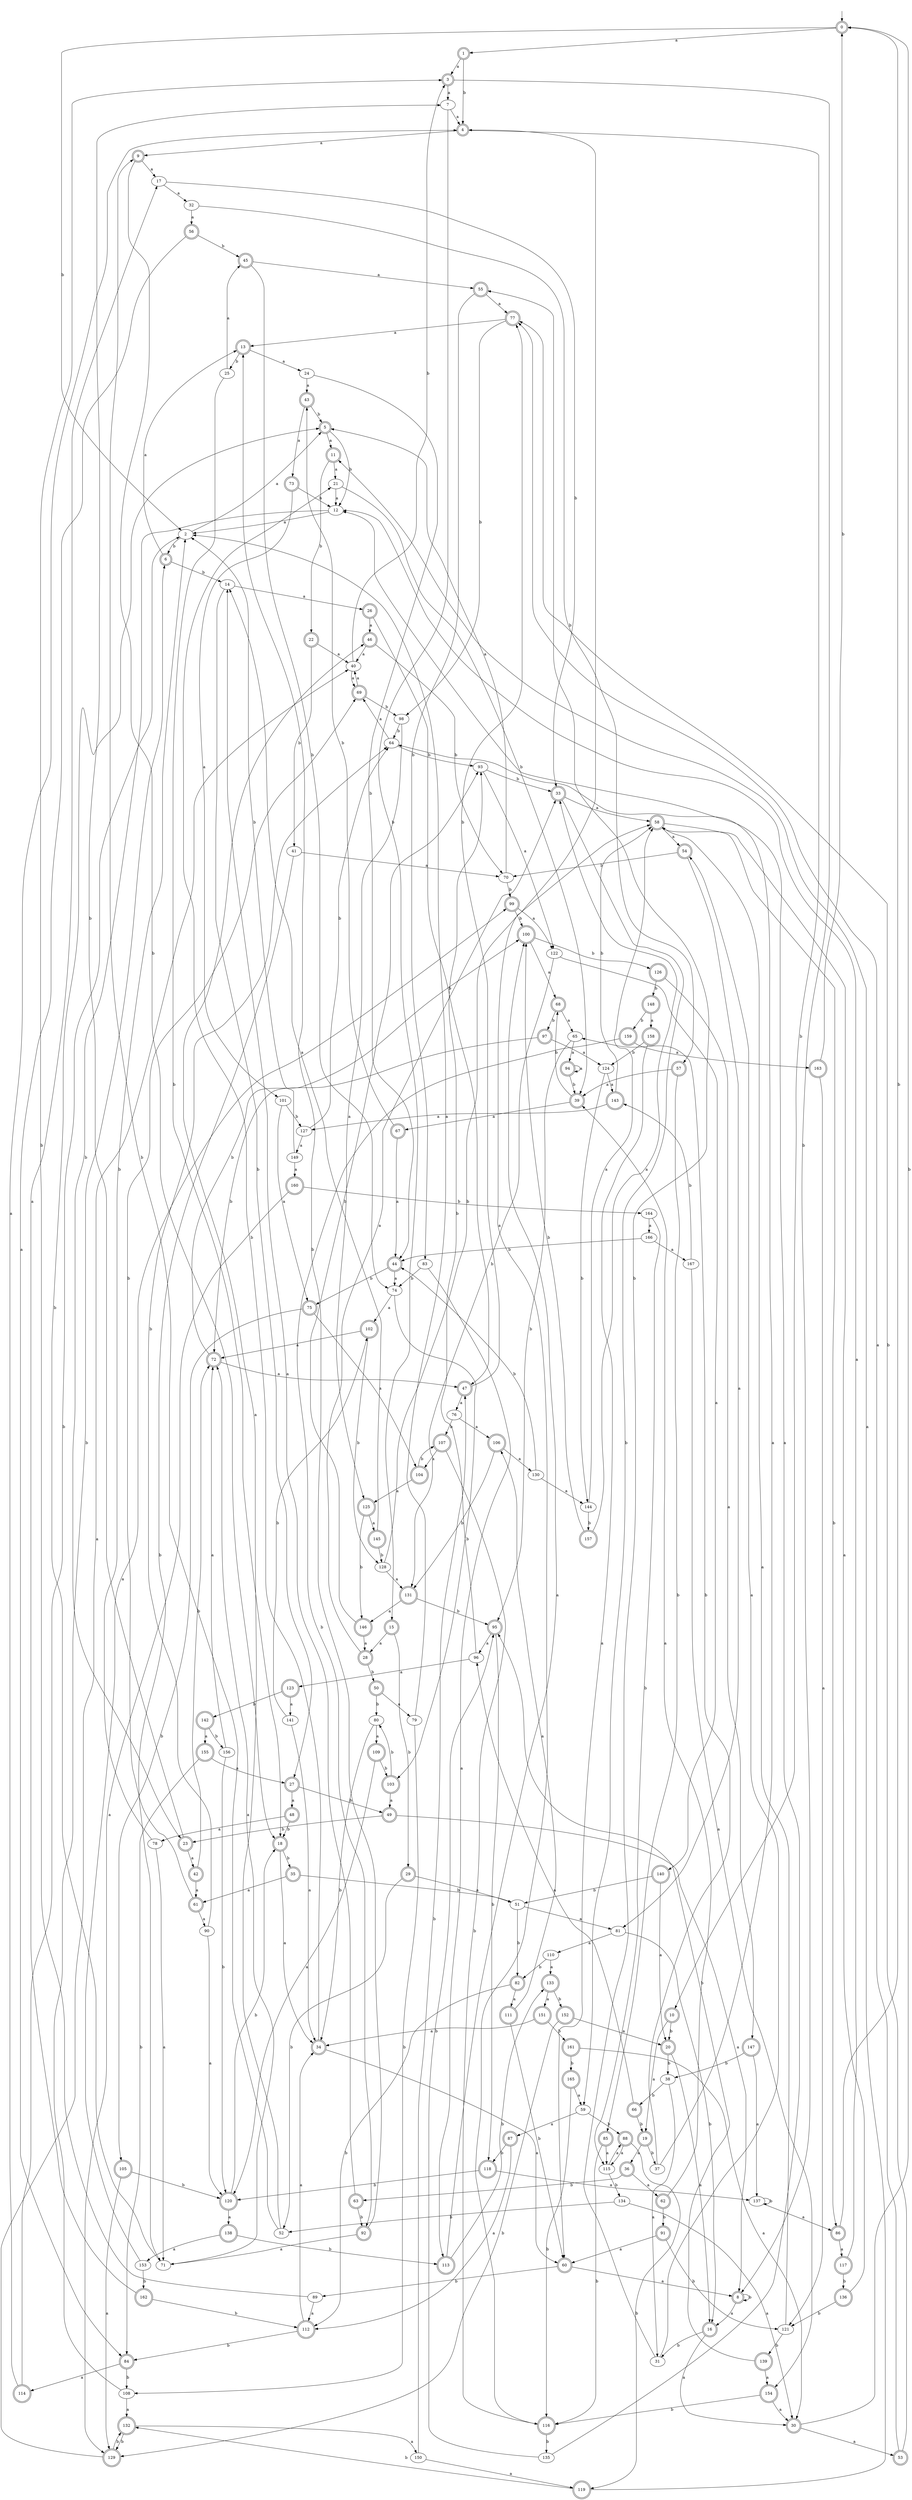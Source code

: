 digraph RandomDFA {
  __start0 [label="", shape=none];
  __start0 -> 0 [label=""];
  0 [shape=circle] [shape=doublecircle]
  0 -> 1 [label="a"]
  0 -> 2 [label="b"]
  1 [shape=doublecircle]
  1 -> 3 [label="a"]
  1 -> 4 [label="b"]
  2
  2 -> 5 [label="a"]
  2 -> 6 [label="b"]
  3 [shape=doublecircle]
  3 -> 7 [label="a"]
  3 -> 8 [label="b"]
  4 [shape=doublecircle]
  4 -> 9 [label="a"]
  4 -> 10 [label="b"]
  5 [shape=doublecircle]
  5 -> 11 [label="a"]
  5 -> 12 [label="b"]
  6 [shape=doublecircle]
  6 -> 13 [label="a"]
  6 -> 14 [label="b"]
  7
  7 -> 4 [label="a"]
  7 -> 15 [label="b"]
  8 [shape=doublecircle]
  8 -> 16 [label="a"]
  8 -> 8 [label="b"]
  9 [shape=doublecircle]
  9 -> 17 [label="a"]
  9 -> 18 [label="b"]
  10 [shape=doublecircle]
  10 -> 19 [label="a"]
  10 -> 20 [label="b"]
  11 [shape=doublecircle]
  11 -> 21 [label="a"]
  11 -> 22 [label="b"]
  12
  12 -> 2 [label="a"]
  12 -> 23 [label="b"]
  13 [shape=doublecircle]
  13 -> 24 [label="a"]
  13 -> 25 [label="b"]
  14
  14 -> 26 [label="a"]
  14 -> 27 [label="b"]
  15 [shape=doublecircle]
  15 -> 28 [label="a"]
  15 -> 29 [label="b"]
  16 [shape=doublecircle]
  16 -> 30 [label="a"]
  16 -> 31 [label="b"]
  17
  17 -> 32 [label="a"]
  17 -> 33 [label="b"]
  18 [shape=doublecircle]
  18 -> 34 [label="a"]
  18 -> 35 [label="b"]
  19 [shape=doublecircle]
  19 -> 36 [label="a"]
  19 -> 37 [label="b"]
  20 [shape=doublecircle]
  20 -> 16 [label="a"]
  20 -> 38 [label="b"]
  21
  21 -> 12 [label="a"]
  21 -> 39 [label="b"]
  22 [shape=doublecircle]
  22 -> 40 [label="a"]
  22 -> 41 [label="b"]
  23 [shape=doublecircle]
  23 -> 42 [label="a"]
  23 -> 7 [label="b"]
  24
  24 -> 43 [label="a"]
  24 -> 44 [label="b"]
  25
  25 -> 45 [label="a"]
  25 -> 18 [label="b"]
  26 [shape=doublecircle]
  26 -> 46 [label="a"]
  26 -> 47 [label="b"]
  27 [shape=doublecircle]
  27 -> 48 [label="a"]
  27 -> 49 [label="b"]
  28 [shape=doublecircle]
  28 -> 33 [label="a"]
  28 -> 50 [label="b"]
  29 [shape=doublecircle]
  29 -> 51 [label="a"]
  29 -> 52 [label="b"]
  30 [shape=doublecircle]
  30 -> 53 [label="a"]
  30 -> 0 [label="b"]
  31
  31 -> 54 [label="a"]
  31 -> 55 [label="b"]
  32
  32 -> 56 [label="a"]
  32 -> 57 [label="b"]
  33 [shape=doublecircle]
  33 -> 58 [label="a"]
  33 -> 59 [label="b"]
  34 [shape=doublecircle]
  34 -> 60 [label="a"]
  34 -> 21 [label="b"]
  35 [shape=doublecircle]
  35 -> 61 [label="a"]
  35 -> 51 [label="b"]
  36 [shape=doublecircle]
  36 -> 62 [label="a"]
  36 -> 63 [label="b"]
  37
  37 -> 64 [label="a"]
  37 -> 65 [label="b"]
  38
  38 -> 31 [label="a"]
  38 -> 66 [label="b"]
  39 [shape=doublecircle]
  39 -> 67 [label="a"]
  39 -> 68 [label="b"]
  40
  40 -> 69 [label="a"]
  40 -> 3 [label="b"]
  41
  41 -> 70 [label="a"]
  41 -> 71 [label="b"]
  42 [shape=doublecircle]
  42 -> 61 [label="a"]
  42 -> 72 [label="b"]
  43 [shape=doublecircle]
  43 -> 73 [label="a"]
  43 -> 5 [label="b"]
  44 [shape=doublecircle]
  44 -> 74 [label="a"]
  44 -> 75 [label="b"]
  45 [shape=doublecircle]
  45 -> 55 [label="a"]
  45 -> 74 [label="b"]
  46 [shape=doublecircle]
  46 -> 40 [label="a"]
  46 -> 70 [label="b"]
  47 [shape=doublecircle]
  47 -> 76 [label="a"]
  47 -> 77 [label="b"]
  48 [shape=doublecircle]
  48 -> 78 [label="a"]
  48 -> 18 [label="b"]
  49 [shape=doublecircle]
  49 -> 8 [label="a"]
  49 -> 23 [label="b"]
  50 [shape=doublecircle]
  50 -> 79 [label="a"]
  50 -> 80 [label="b"]
  51
  51 -> 81 [label="a"]
  51 -> 82 [label="b"]
  52
  52 -> 46 [label="a"]
  52 -> 9 [label="b"]
  53 [shape=doublecircle]
  53 -> 77 [label="a"]
  53 -> 77 [label="b"]
  54 [shape=doublecircle]
  54 -> 81 [label="a"]
  54 -> 70 [label="b"]
  55 [shape=doublecircle]
  55 -> 77 [label="a"]
  55 -> 83 [label="b"]
  56 [shape=doublecircle]
  56 -> 84 [label="a"]
  56 -> 45 [label="b"]
  57 [shape=doublecircle]
  57 -> 39 [label="a"]
  57 -> 85 [label="b"]
  58 [shape=doublecircle]
  58 -> 54 [label="a"]
  58 -> 86 [label="b"]
  59
  59 -> 87 [label="a"]
  59 -> 88 [label="b"]
  60 [shape=doublecircle]
  60 -> 8 [label="a"]
  60 -> 89 [label="b"]
  61 [shape=doublecircle]
  61 -> 90 [label="a"]
  61 -> 69 [label="b"]
  62 [shape=doublecircle]
  62 -> 39 [label="a"]
  62 -> 91 [label="b"]
  63 [shape=doublecircle]
  63 -> 14 [label="a"]
  63 -> 92 [label="b"]
  64
  64 -> 69 [label="a"]
  64 -> 93 [label="b"]
  65
  65 -> 94 [label="a"]
  65 -> 95 [label="b"]
  66 [shape=doublecircle]
  66 -> 96 [label="a"]
  66 -> 19 [label="b"]
  67 [shape=doublecircle]
  67 -> 44 [label="a"]
  67 -> 43 [label="b"]
  68 [shape=doublecircle]
  68 -> 65 [label="a"]
  68 -> 97 [label="b"]
  69 [shape=doublecircle]
  69 -> 40 [label="a"]
  69 -> 98 [label="b"]
  70
  70 -> 5 [label="a"]
  70 -> 99 [label="b"]
  71
  71 -> 72 [label="a"]
  71 -> 5 [label="b"]
  72 [shape=doublecircle]
  72 -> 47 [label="a"]
  72 -> 100 [label="b"]
  73 [shape=doublecircle]
  73 -> 101 [label="a"]
  73 -> 12 [label="b"]
  74
  74 -> 102 [label="a"]
  74 -> 103 [label="b"]
  75 [shape=doublecircle]
  75 -> 104 [label="a"]
  75 -> 105 [label="b"]
  76
  76 -> 106 [label="a"]
  76 -> 107 [label="b"]
  77 [shape=doublecircle]
  77 -> 13 [label="a"]
  77 -> 98 [label="b"]
  78
  78 -> 71 [label="a"]
  78 -> 2 [label="b"]
  79
  79 -> 2 [label="a"]
  79 -> 108 [label="b"]
  80
  80 -> 109 [label="a"]
  80 -> 34 [label="b"]
  81
  81 -> 110 [label="a"]
  81 -> 16 [label="b"]
  82 [shape=doublecircle]
  82 -> 111 [label="a"]
  82 -> 112 [label="b"]
  83
  83 -> 113 [label="a"]
  83 -> 74 [label="b"]
  84 [shape=doublecircle]
  84 -> 114 [label="a"]
  84 -> 108 [label="b"]
  85 [shape=doublecircle]
  85 -> 115 [label="a"]
  85 -> 116 [label="b"]
  86 [shape=doublecircle]
  86 -> 117 [label="a"]
  86 -> 0 [label="b"]
  87 [shape=doublecircle]
  87 -> 112 [label="a"]
  87 -> 118 [label="b"]
  88 [shape=doublecircle]
  88 -> 115 [label="a"]
  88 -> 119 [label="b"]
  89
  89 -> 112 [label="a"]
  89 -> 3 [label="b"]
  90
  90 -> 120 [label="a"]
  90 -> 64 [label="b"]
  91 [shape=doublecircle]
  91 -> 60 [label="a"]
  91 -> 121 [label="b"]
  92 [shape=doublecircle]
  92 -> 71 [label="a"]
  92 -> 13 [label="b"]
  93
  93 -> 122 [label="a"]
  93 -> 33 [label="b"]
  94 [shape=doublecircle]
  94 -> 94 [label="a"]
  94 -> 39 [label="b"]
  95 [shape=doublecircle]
  95 -> 96 [label="a"]
  95 -> 118 [label="b"]
  96
  96 -> 123 [label="a"]
  96 -> 93 [label="b"]
  97 [shape=doublecircle]
  97 -> 124 [label="a"]
  97 -> 72 [label="b"]
  98
  98 -> 125 [label="a"]
  98 -> 64 [label="b"]
  99 [shape=doublecircle]
  99 -> 122 [label="a"]
  99 -> 100 [label="b"]
  100 [shape=doublecircle]
  100 -> 68 [label="a"]
  100 -> 126 [label="b"]
  101
  101 -> 75 [label="a"]
  101 -> 127 [label="b"]
  102 [shape=doublecircle]
  102 -> 72 [label="a"]
  102 -> 128 [label="b"]
  103 [shape=doublecircle]
  103 -> 49 [label="a"]
  103 -> 80 [label="b"]
  104 [shape=doublecircle]
  104 -> 125 [label="a"]
  104 -> 107 [label="b"]
  105 [shape=doublecircle]
  105 -> 129 [label="a"]
  105 -> 120 [label="b"]
  106 [shape=doublecircle]
  106 -> 130 [label="a"]
  106 -> 131 [label="b"]
  107 [shape=doublecircle]
  107 -> 104 [label="a"]
  107 -> 116 [label="b"]
  108
  108 -> 132 [label="a"]
  108 -> 6 [label="b"]
  109 [shape=doublecircle]
  109 -> 120 [label="a"]
  109 -> 103 [label="b"]
  110
  110 -> 133 [label="a"]
  110 -> 82 [label="b"]
  111 [shape=doublecircle]
  111 -> 106 [label="a"]
  111 -> 60 [label="b"]
  112 [shape=doublecircle]
  112 -> 34 [label="a"]
  112 -> 84 [label="b"]
  113 [shape=doublecircle]
  113 -> 100 [label="a"]
  113 -> 133 [label="b"]
  114 [shape=doublecircle]
  114 -> 4 [label="a"]
  114 -> 2 [label="b"]
  115
  115 -> 88 [label="a"]
  115 -> 134 [label="b"]
  116 [shape=doublecircle]
  116 -> 4 [label="a"]
  116 -> 135 [label="b"]
  117 [shape=doublecircle]
  117 -> 12 [label="a"]
  117 -> 136 [label="b"]
  118 [shape=doublecircle]
  118 -> 137 [label="a"]
  118 -> 120 [label="b"]
  119 [shape=doublecircle]
  119 -> 11 [label="a"]
  119 -> 132 [label="b"]
  120 [shape=doublecircle]
  120 -> 138 [label="a"]
  120 -> 18 [label="b"]
  121
  121 -> 58 [label="a"]
  121 -> 139 [label="b"]
  122
  122 -> 140 [label="a"]
  122 -> 131 [label="b"]
  123 [shape=doublecircle]
  123 -> 141 [label="a"]
  123 -> 142 [label="b"]
  124
  124 -> 143 [label="a"]
  124 -> 144 [label="b"]
  125 [shape=doublecircle]
  125 -> 145 [label="a"]
  125 -> 146 [label="b"]
  126 [shape=doublecircle]
  126 -> 147 [label="a"]
  126 -> 148 [label="b"]
  127
  127 -> 149 [label="a"]
  127 -> 64 [label="b"]
  128
  128 -> 131 [label="a"]
  128 -> 58 [label="b"]
  129 [shape=doublecircle]
  129 -> 40 [label="a"]
  129 -> 132 [label="b"]
  130
  130 -> 144 [label="a"]
  130 -> 44 [label="b"]
  131 [shape=doublecircle]
  131 -> 146 [label="a"]
  131 -> 95 [label="b"]
  132 [shape=doublecircle]
  132 -> 150 [label="a"]
  132 -> 129 [label="b"]
  133 [shape=doublecircle]
  133 -> 151 [label="a"]
  133 -> 152 [label="b"]
  134
  134 -> 30 [label="a"]
  134 -> 52 [label="b"]
  135
  135 -> 12 [label="a"]
  135 -> 95 [label="b"]
  136 [shape=doublecircle]
  136 -> 58 [label="a"]
  136 -> 121 [label="b"]
  137
  137 -> 86 [label="a"]
  137 -> 137 [label="b"]
  138 [shape=doublecircle]
  138 -> 153 [label="a"]
  138 -> 113 [label="b"]
  139 [shape=doublecircle]
  139 -> 154 [label="a"]
  139 -> 95 [label="b"]
  140 [shape=doublecircle]
  140 -> 20 [label="a"]
  140 -> 51 [label="b"]
  141
  141 -> 34 [label="a"]
  141 -> 102 [label="b"]
  142 [shape=doublecircle]
  142 -> 155 [label="a"]
  142 -> 156 [label="b"]
  143 [shape=doublecircle]
  143 -> 127 [label="a"]
  143 -> 58 [label="b"]
  144
  144 -> 58 [label="a"]
  144 -> 157 [label="b"]
  145 [shape=doublecircle]
  145 -> 14 [label="a"]
  145 -> 128 [label="b"]
  146 [shape=doublecircle]
  146 -> 28 [label="a"]
  146 -> 93 [label="b"]
  147 [shape=doublecircle]
  147 -> 137 [label="a"]
  147 -> 38 [label="b"]
  148 [shape=doublecircle]
  148 -> 158 [label="a"]
  148 -> 159 [label="b"]
  149
  149 -> 160 [label="a"]
  149 -> 2 [label="b"]
  150
  150 -> 119 [label="a"]
  150 -> 47 [label="b"]
  151 [shape=doublecircle]
  151 -> 34 [label="a"]
  151 -> 161 [label="b"]
  152 [shape=doublecircle]
  152 -> 20 [label="a"]
  152 -> 129 [label="b"]
  153
  153 -> 99 [label="a"]
  153 -> 162 [label="b"]
  154 [shape=doublecircle]
  154 -> 30 [label="a"]
  154 -> 116 [label="b"]
  155 [shape=doublecircle]
  155 -> 27 [label="a"]
  155 -> 84 [label="b"]
  156
  156 -> 72 [label="a"]
  156 -> 120 [label="b"]
  157 [shape=doublecircle]
  157 -> 33 [label="a"]
  157 -> 100 [label="b"]
  158 [shape=doublecircle]
  158 -> 60 [label="a"]
  158 -> 124 [label="b"]
  159 [shape=doublecircle]
  159 -> 163 [label="a"]
  159 -> 92 [label="b"]
  160 [shape=doublecircle]
  160 -> 129 [label="a"]
  160 -> 164 [label="b"]
  161 [shape=doublecircle]
  161 -> 30 [label="a"]
  161 -> 165 [label="b"]
  162 [shape=doublecircle]
  162 -> 17 [label="a"]
  162 -> 112 [label="b"]
  163 [shape=doublecircle]
  163 -> 121 [label="a"]
  163 -> 0 [label="b"]
  164
  164 -> 166 [label="a"]
  164 -> 115 [label="b"]
  165 [shape=doublecircle]
  165 -> 59 [label="a"]
  165 -> 116 [label="b"]
  166
  166 -> 167 [label="a"]
  166 -> 44 [label="b"]
  167
  167 -> 154 [label="a"]
  167 -> 143 [label="b"]
}
